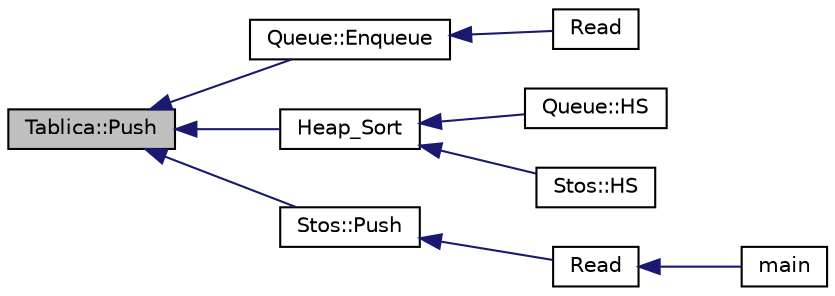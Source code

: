 digraph "Tablica::Push"
{
  edge [fontname="Helvetica",fontsize="10",labelfontname="Helvetica",labelfontsize="10"];
  node [fontname="Helvetica",fontsize="10",shape=record];
  rankdir="LR";
  Node1 [label="Tablica::Push",height=0.2,width=0.4,color="black", fillcolor="grey75", style="filled" fontcolor="black"];
  Node1 -> Node2 [dir="back",color="midnightblue",fontsize="10",style="solid",fontname="Helvetica"];
  Node2 [label="Queue::Enqueue",height=0.2,width=0.4,color="black", fillcolor="white", style="filled",URL="$class_queue.html#ad79218b6296d87515f0a487764c44111"];
  Node2 -> Node3 [dir="back",color="midnightblue",fontsize="10",style="solid",fontname="Helvetica"];
  Node3 [label="Read",height=0.2,width=0.4,color="black", fillcolor="white", style="filled",URL="$plik_8hpp.html#ac3bcb770ee00a4905d76cbe15e098718",tooltip="Definicja funkcji Read. "];
  Node1 -> Node4 [dir="back",color="midnightblue",fontsize="10",style="solid",fontname="Helvetica"];
  Node4 [label="Heap_Sort",height=0.2,width=0.4,color="black", fillcolor="white", style="filled",URL="$sort_8hpp.html#a7ac406a30a3a7a46d498f05bb173809c",tooltip="Definicja funkcji HeapSort . "];
  Node4 -> Node5 [dir="back",color="midnightblue",fontsize="10",style="solid",fontname="Helvetica"];
  Node5 [label="Queue::HS",height=0.2,width=0.4,color="black", fillcolor="white", style="filled",URL="$class_queue.html#a08133cee98c6aeb1743b6dbd3e5dda91"];
  Node4 -> Node6 [dir="back",color="midnightblue",fontsize="10",style="solid",fontname="Helvetica"];
  Node6 [label="Stos::HS",height=0.2,width=0.4,color="black", fillcolor="white", style="filled",URL="$class_stos.html#a0e531afe4371783988c3ba470c04f5df"];
  Node1 -> Node7 [dir="back",color="midnightblue",fontsize="10",style="solid",fontname="Helvetica"];
  Node7 [label="Stos::Push",height=0.2,width=0.4,color="black", fillcolor="white", style="filled",URL="$class_stos.html#af8c0c485dceb28e986cdc93e933ec365"];
  Node7 -> Node8 [dir="back",color="midnightblue",fontsize="10",style="solid",fontname="Helvetica"];
  Node8 [label="Read",height=0.2,width=0.4,color="black", fillcolor="white", style="filled",URL="$plik_8hpp.html#a603d1d2e8cd3619abf4032fbf8cc212d",tooltip="Definicja funkcji Read. "];
  Node8 -> Node9 [dir="back",color="midnightblue",fontsize="10",style="solid",fontname="Helvetica"];
  Node9 [label="main",height=0.2,width=0.4,color="black", fillcolor="white", style="filled",URL="$main_8cpp.html#ae66f6b31b5ad750f1fe042a706a4e3d4"];
}
